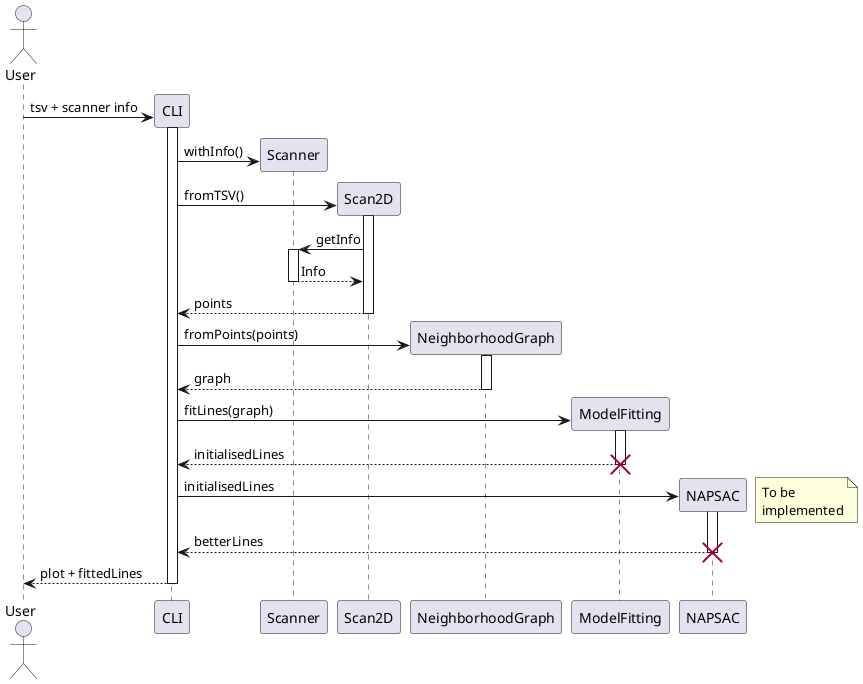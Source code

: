 @startuml
actor User
create CLI
User -> CLI ++ : tsv + scanner info
create Scanner
CLI -> Scanner: withInfo()
create Scan2D
CLI -> Scan2D ++: fromTSV()
Scan2D -> Scanner ++ : getInfo
return Info
return points
create NeighborhoodGraph
CLI -> NeighborhoodGraph ++ : fromPoints(points)
return graph
create ModelFitting
CLI -> ModelFitting ++ : fitLines(graph)
return initialisedLines
destroy ModelFitting
create NAPSAC
CLI -> NAPSAC ++ : initialisedLines
note right : To be\nimplemented
return betterLines
destroy NAPSAC

return plot + fittedLines



@enduml
